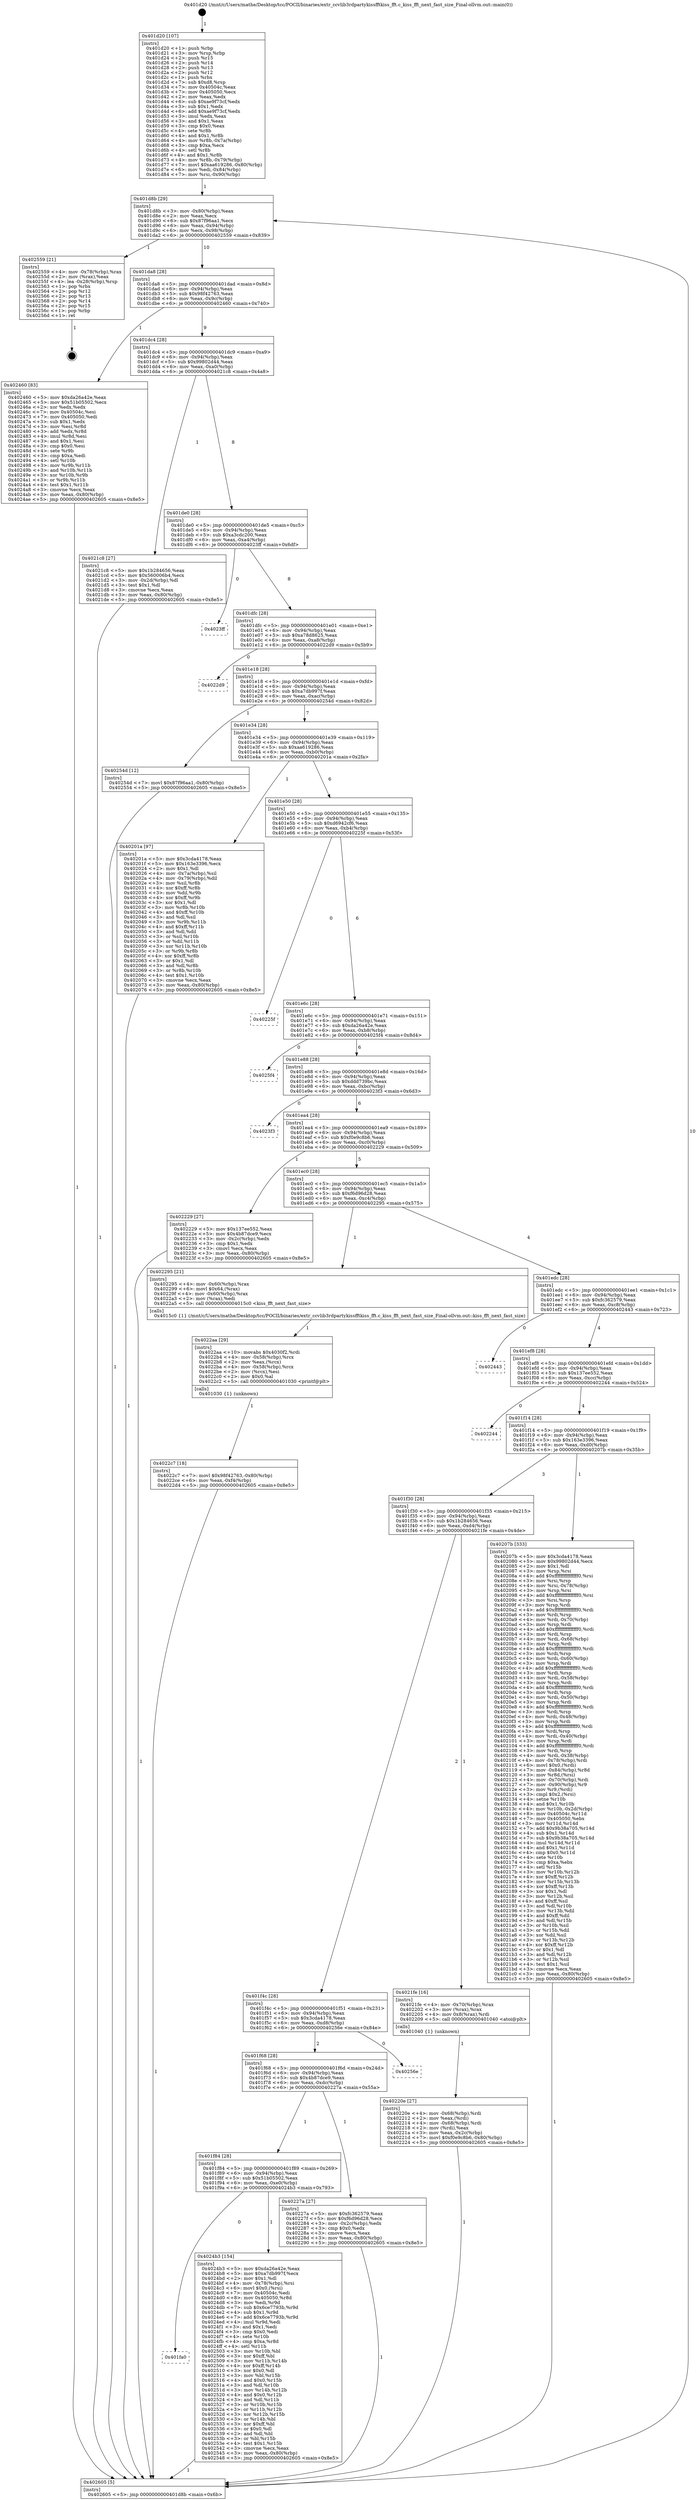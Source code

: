 digraph "0x401d20" {
  label = "0x401d20 (/mnt/c/Users/mathe/Desktop/tcc/POCII/binaries/extr_ccvlib3rdpartykissfftkiss_fft.c_kiss_fft_next_fast_size_Final-ollvm.out::main(0))"
  labelloc = "t"
  node[shape=record]

  Entry [label="",width=0.3,height=0.3,shape=circle,fillcolor=black,style=filled]
  "0x401d8b" [label="{
     0x401d8b [29]\l
     | [instrs]\l
     &nbsp;&nbsp;0x401d8b \<+3\>: mov -0x80(%rbp),%eax\l
     &nbsp;&nbsp;0x401d8e \<+2\>: mov %eax,%ecx\l
     &nbsp;&nbsp;0x401d90 \<+6\>: sub $0x87f96aa1,%ecx\l
     &nbsp;&nbsp;0x401d96 \<+6\>: mov %eax,-0x94(%rbp)\l
     &nbsp;&nbsp;0x401d9c \<+6\>: mov %ecx,-0x98(%rbp)\l
     &nbsp;&nbsp;0x401da2 \<+6\>: je 0000000000402559 \<main+0x839\>\l
  }"]
  "0x402559" [label="{
     0x402559 [21]\l
     | [instrs]\l
     &nbsp;&nbsp;0x402559 \<+4\>: mov -0x78(%rbp),%rax\l
     &nbsp;&nbsp;0x40255d \<+2\>: mov (%rax),%eax\l
     &nbsp;&nbsp;0x40255f \<+4\>: lea -0x28(%rbp),%rsp\l
     &nbsp;&nbsp;0x402563 \<+1\>: pop %rbx\l
     &nbsp;&nbsp;0x402564 \<+2\>: pop %r12\l
     &nbsp;&nbsp;0x402566 \<+2\>: pop %r13\l
     &nbsp;&nbsp;0x402568 \<+2\>: pop %r14\l
     &nbsp;&nbsp;0x40256a \<+2\>: pop %r15\l
     &nbsp;&nbsp;0x40256c \<+1\>: pop %rbp\l
     &nbsp;&nbsp;0x40256d \<+1\>: ret\l
  }"]
  "0x401da8" [label="{
     0x401da8 [28]\l
     | [instrs]\l
     &nbsp;&nbsp;0x401da8 \<+5\>: jmp 0000000000401dad \<main+0x8d\>\l
     &nbsp;&nbsp;0x401dad \<+6\>: mov -0x94(%rbp),%eax\l
     &nbsp;&nbsp;0x401db3 \<+5\>: sub $0x98f42763,%eax\l
     &nbsp;&nbsp;0x401db8 \<+6\>: mov %eax,-0x9c(%rbp)\l
     &nbsp;&nbsp;0x401dbe \<+6\>: je 0000000000402460 \<main+0x740\>\l
  }"]
  Exit [label="",width=0.3,height=0.3,shape=circle,fillcolor=black,style=filled,peripheries=2]
  "0x402460" [label="{
     0x402460 [83]\l
     | [instrs]\l
     &nbsp;&nbsp;0x402460 \<+5\>: mov $0xda26a42e,%eax\l
     &nbsp;&nbsp;0x402465 \<+5\>: mov $0x51b05502,%ecx\l
     &nbsp;&nbsp;0x40246a \<+2\>: xor %edx,%edx\l
     &nbsp;&nbsp;0x40246c \<+7\>: mov 0x40504c,%esi\l
     &nbsp;&nbsp;0x402473 \<+7\>: mov 0x405050,%edi\l
     &nbsp;&nbsp;0x40247a \<+3\>: sub $0x1,%edx\l
     &nbsp;&nbsp;0x40247d \<+3\>: mov %esi,%r8d\l
     &nbsp;&nbsp;0x402480 \<+3\>: add %edx,%r8d\l
     &nbsp;&nbsp;0x402483 \<+4\>: imul %r8d,%esi\l
     &nbsp;&nbsp;0x402487 \<+3\>: and $0x1,%esi\l
     &nbsp;&nbsp;0x40248a \<+3\>: cmp $0x0,%esi\l
     &nbsp;&nbsp;0x40248d \<+4\>: sete %r9b\l
     &nbsp;&nbsp;0x402491 \<+3\>: cmp $0xa,%edi\l
     &nbsp;&nbsp;0x402494 \<+4\>: setl %r10b\l
     &nbsp;&nbsp;0x402498 \<+3\>: mov %r9b,%r11b\l
     &nbsp;&nbsp;0x40249b \<+3\>: and %r10b,%r11b\l
     &nbsp;&nbsp;0x40249e \<+3\>: xor %r10b,%r9b\l
     &nbsp;&nbsp;0x4024a1 \<+3\>: or %r9b,%r11b\l
     &nbsp;&nbsp;0x4024a4 \<+4\>: test $0x1,%r11b\l
     &nbsp;&nbsp;0x4024a8 \<+3\>: cmovne %ecx,%eax\l
     &nbsp;&nbsp;0x4024ab \<+3\>: mov %eax,-0x80(%rbp)\l
     &nbsp;&nbsp;0x4024ae \<+5\>: jmp 0000000000402605 \<main+0x8e5\>\l
  }"]
  "0x401dc4" [label="{
     0x401dc4 [28]\l
     | [instrs]\l
     &nbsp;&nbsp;0x401dc4 \<+5\>: jmp 0000000000401dc9 \<main+0xa9\>\l
     &nbsp;&nbsp;0x401dc9 \<+6\>: mov -0x94(%rbp),%eax\l
     &nbsp;&nbsp;0x401dcf \<+5\>: sub $0x99802d44,%eax\l
     &nbsp;&nbsp;0x401dd4 \<+6\>: mov %eax,-0xa0(%rbp)\l
     &nbsp;&nbsp;0x401dda \<+6\>: je 00000000004021c8 \<main+0x4a8\>\l
  }"]
  "0x401fa0" [label="{
     0x401fa0\l
  }", style=dashed]
  "0x4021c8" [label="{
     0x4021c8 [27]\l
     | [instrs]\l
     &nbsp;&nbsp;0x4021c8 \<+5\>: mov $0x1b284656,%eax\l
     &nbsp;&nbsp;0x4021cd \<+5\>: mov $0x560006b4,%ecx\l
     &nbsp;&nbsp;0x4021d2 \<+3\>: mov -0x2d(%rbp),%dl\l
     &nbsp;&nbsp;0x4021d5 \<+3\>: test $0x1,%dl\l
     &nbsp;&nbsp;0x4021d8 \<+3\>: cmovne %ecx,%eax\l
     &nbsp;&nbsp;0x4021db \<+3\>: mov %eax,-0x80(%rbp)\l
     &nbsp;&nbsp;0x4021de \<+5\>: jmp 0000000000402605 \<main+0x8e5\>\l
  }"]
  "0x401de0" [label="{
     0x401de0 [28]\l
     | [instrs]\l
     &nbsp;&nbsp;0x401de0 \<+5\>: jmp 0000000000401de5 \<main+0xc5\>\l
     &nbsp;&nbsp;0x401de5 \<+6\>: mov -0x94(%rbp),%eax\l
     &nbsp;&nbsp;0x401deb \<+5\>: sub $0xa3cdc200,%eax\l
     &nbsp;&nbsp;0x401df0 \<+6\>: mov %eax,-0xa4(%rbp)\l
     &nbsp;&nbsp;0x401df6 \<+6\>: je 00000000004023ff \<main+0x6df\>\l
  }"]
  "0x4024b3" [label="{
     0x4024b3 [154]\l
     | [instrs]\l
     &nbsp;&nbsp;0x4024b3 \<+5\>: mov $0xda26a42e,%eax\l
     &nbsp;&nbsp;0x4024b8 \<+5\>: mov $0xa7db997f,%ecx\l
     &nbsp;&nbsp;0x4024bd \<+2\>: mov $0x1,%dl\l
     &nbsp;&nbsp;0x4024bf \<+4\>: mov -0x78(%rbp),%rsi\l
     &nbsp;&nbsp;0x4024c3 \<+6\>: movl $0x0,(%rsi)\l
     &nbsp;&nbsp;0x4024c9 \<+7\>: mov 0x40504c,%edi\l
     &nbsp;&nbsp;0x4024d0 \<+8\>: mov 0x405050,%r8d\l
     &nbsp;&nbsp;0x4024d8 \<+3\>: mov %edi,%r9d\l
     &nbsp;&nbsp;0x4024db \<+7\>: sub $0x6ce7793b,%r9d\l
     &nbsp;&nbsp;0x4024e2 \<+4\>: sub $0x1,%r9d\l
     &nbsp;&nbsp;0x4024e6 \<+7\>: add $0x6ce7793b,%r9d\l
     &nbsp;&nbsp;0x4024ed \<+4\>: imul %r9d,%edi\l
     &nbsp;&nbsp;0x4024f1 \<+3\>: and $0x1,%edi\l
     &nbsp;&nbsp;0x4024f4 \<+3\>: cmp $0x0,%edi\l
     &nbsp;&nbsp;0x4024f7 \<+4\>: sete %r10b\l
     &nbsp;&nbsp;0x4024fb \<+4\>: cmp $0xa,%r8d\l
     &nbsp;&nbsp;0x4024ff \<+4\>: setl %r11b\l
     &nbsp;&nbsp;0x402503 \<+3\>: mov %r10b,%bl\l
     &nbsp;&nbsp;0x402506 \<+3\>: xor $0xff,%bl\l
     &nbsp;&nbsp;0x402509 \<+3\>: mov %r11b,%r14b\l
     &nbsp;&nbsp;0x40250c \<+4\>: xor $0xff,%r14b\l
     &nbsp;&nbsp;0x402510 \<+3\>: xor $0x0,%dl\l
     &nbsp;&nbsp;0x402513 \<+3\>: mov %bl,%r15b\l
     &nbsp;&nbsp;0x402516 \<+4\>: and $0x0,%r15b\l
     &nbsp;&nbsp;0x40251a \<+3\>: and %dl,%r10b\l
     &nbsp;&nbsp;0x40251d \<+3\>: mov %r14b,%r12b\l
     &nbsp;&nbsp;0x402520 \<+4\>: and $0x0,%r12b\l
     &nbsp;&nbsp;0x402524 \<+3\>: and %dl,%r11b\l
     &nbsp;&nbsp;0x402527 \<+3\>: or %r10b,%r15b\l
     &nbsp;&nbsp;0x40252a \<+3\>: or %r11b,%r12b\l
     &nbsp;&nbsp;0x40252d \<+3\>: xor %r12b,%r15b\l
     &nbsp;&nbsp;0x402530 \<+3\>: or %r14b,%bl\l
     &nbsp;&nbsp;0x402533 \<+3\>: xor $0xff,%bl\l
     &nbsp;&nbsp;0x402536 \<+3\>: or $0x0,%dl\l
     &nbsp;&nbsp;0x402539 \<+2\>: and %dl,%bl\l
     &nbsp;&nbsp;0x40253b \<+3\>: or %bl,%r15b\l
     &nbsp;&nbsp;0x40253e \<+4\>: test $0x1,%r15b\l
     &nbsp;&nbsp;0x402542 \<+3\>: cmovne %ecx,%eax\l
     &nbsp;&nbsp;0x402545 \<+3\>: mov %eax,-0x80(%rbp)\l
     &nbsp;&nbsp;0x402548 \<+5\>: jmp 0000000000402605 \<main+0x8e5\>\l
  }"]
  "0x4023ff" [label="{
     0x4023ff\l
  }", style=dashed]
  "0x401dfc" [label="{
     0x401dfc [28]\l
     | [instrs]\l
     &nbsp;&nbsp;0x401dfc \<+5\>: jmp 0000000000401e01 \<main+0xe1\>\l
     &nbsp;&nbsp;0x401e01 \<+6\>: mov -0x94(%rbp),%eax\l
     &nbsp;&nbsp;0x401e07 \<+5\>: sub $0xa78d8625,%eax\l
     &nbsp;&nbsp;0x401e0c \<+6\>: mov %eax,-0xa8(%rbp)\l
     &nbsp;&nbsp;0x401e12 \<+6\>: je 00000000004022d9 \<main+0x5b9\>\l
  }"]
  "0x4022c7" [label="{
     0x4022c7 [18]\l
     | [instrs]\l
     &nbsp;&nbsp;0x4022c7 \<+7\>: movl $0x98f42763,-0x80(%rbp)\l
     &nbsp;&nbsp;0x4022ce \<+6\>: mov %eax,-0xf4(%rbp)\l
     &nbsp;&nbsp;0x4022d4 \<+5\>: jmp 0000000000402605 \<main+0x8e5\>\l
  }"]
  "0x4022d9" [label="{
     0x4022d9\l
  }", style=dashed]
  "0x401e18" [label="{
     0x401e18 [28]\l
     | [instrs]\l
     &nbsp;&nbsp;0x401e18 \<+5\>: jmp 0000000000401e1d \<main+0xfd\>\l
     &nbsp;&nbsp;0x401e1d \<+6\>: mov -0x94(%rbp),%eax\l
     &nbsp;&nbsp;0x401e23 \<+5\>: sub $0xa7db997f,%eax\l
     &nbsp;&nbsp;0x401e28 \<+6\>: mov %eax,-0xac(%rbp)\l
     &nbsp;&nbsp;0x401e2e \<+6\>: je 000000000040254d \<main+0x82d\>\l
  }"]
  "0x4022aa" [label="{
     0x4022aa [29]\l
     | [instrs]\l
     &nbsp;&nbsp;0x4022aa \<+10\>: movabs $0x4030f2,%rdi\l
     &nbsp;&nbsp;0x4022b4 \<+4\>: mov -0x58(%rbp),%rcx\l
     &nbsp;&nbsp;0x4022b8 \<+2\>: mov %eax,(%rcx)\l
     &nbsp;&nbsp;0x4022ba \<+4\>: mov -0x58(%rbp),%rcx\l
     &nbsp;&nbsp;0x4022be \<+2\>: mov (%rcx),%esi\l
     &nbsp;&nbsp;0x4022c0 \<+2\>: mov $0x0,%al\l
     &nbsp;&nbsp;0x4022c2 \<+5\>: call 0000000000401030 \<printf@plt\>\l
     | [calls]\l
     &nbsp;&nbsp;0x401030 \{1\} (unknown)\l
  }"]
  "0x40254d" [label="{
     0x40254d [12]\l
     | [instrs]\l
     &nbsp;&nbsp;0x40254d \<+7\>: movl $0x87f96aa1,-0x80(%rbp)\l
     &nbsp;&nbsp;0x402554 \<+5\>: jmp 0000000000402605 \<main+0x8e5\>\l
  }"]
  "0x401e34" [label="{
     0x401e34 [28]\l
     | [instrs]\l
     &nbsp;&nbsp;0x401e34 \<+5\>: jmp 0000000000401e39 \<main+0x119\>\l
     &nbsp;&nbsp;0x401e39 \<+6\>: mov -0x94(%rbp),%eax\l
     &nbsp;&nbsp;0x401e3f \<+5\>: sub $0xaa619286,%eax\l
     &nbsp;&nbsp;0x401e44 \<+6\>: mov %eax,-0xb0(%rbp)\l
     &nbsp;&nbsp;0x401e4a \<+6\>: je 000000000040201a \<main+0x2fa\>\l
  }"]
  "0x401f84" [label="{
     0x401f84 [28]\l
     | [instrs]\l
     &nbsp;&nbsp;0x401f84 \<+5\>: jmp 0000000000401f89 \<main+0x269\>\l
     &nbsp;&nbsp;0x401f89 \<+6\>: mov -0x94(%rbp),%eax\l
     &nbsp;&nbsp;0x401f8f \<+5\>: sub $0x51b05502,%eax\l
     &nbsp;&nbsp;0x401f94 \<+6\>: mov %eax,-0xe0(%rbp)\l
     &nbsp;&nbsp;0x401f9a \<+6\>: je 00000000004024b3 \<main+0x793\>\l
  }"]
  "0x40201a" [label="{
     0x40201a [97]\l
     | [instrs]\l
     &nbsp;&nbsp;0x40201a \<+5\>: mov $0x3cda4178,%eax\l
     &nbsp;&nbsp;0x40201f \<+5\>: mov $0x163e3396,%ecx\l
     &nbsp;&nbsp;0x402024 \<+2\>: mov $0x1,%dl\l
     &nbsp;&nbsp;0x402026 \<+4\>: mov -0x7a(%rbp),%sil\l
     &nbsp;&nbsp;0x40202a \<+4\>: mov -0x79(%rbp),%dil\l
     &nbsp;&nbsp;0x40202e \<+3\>: mov %sil,%r8b\l
     &nbsp;&nbsp;0x402031 \<+4\>: xor $0xff,%r8b\l
     &nbsp;&nbsp;0x402035 \<+3\>: mov %dil,%r9b\l
     &nbsp;&nbsp;0x402038 \<+4\>: xor $0xff,%r9b\l
     &nbsp;&nbsp;0x40203c \<+3\>: xor $0x1,%dl\l
     &nbsp;&nbsp;0x40203f \<+3\>: mov %r8b,%r10b\l
     &nbsp;&nbsp;0x402042 \<+4\>: and $0xff,%r10b\l
     &nbsp;&nbsp;0x402046 \<+3\>: and %dl,%sil\l
     &nbsp;&nbsp;0x402049 \<+3\>: mov %r9b,%r11b\l
     &nbsp;&nbsp;0x40204c \<+4\>: and $0xff,%r11b\l
     &nbsp;&nbsp;0x402050 \<+3\>: and %dl,%dil\l
     &nbsp;&nbsp;0x402053 \<+3\>: or %sil,%r10b\l
     &nbsp;&nbsp;0x402056 \<+3\>: or %dil,%r11b\l
     &nbsp;&nbsp;0x402059 \<+3\>: xor %r11b,%r10b\l
     &nbsp;&nbsp;0x40205c \<+3\>: or %r9b,%r8b\l
     &nbsp;&nbsp;0x40205f \<+4\>: xor $0xff,%r8b\l
     &nbsp;&nbsp;0x402063 \<+3\>: or $0x1,%dl\l
     &nbsp;&nbsp;0x402066 \<+3\>: and %dl,%r8b\l
     &nbsp;&nbsp;0x402069 \<+3\>: or %r8b,%r10b\l
     &nbsp;&nbsp;0x40206c \<+4\>: test $0x1,%r10b\l
     &nbsp;&nbsp;0x402070 \<+3\>: cmovne %ecx,%eax\l
     &nbsp;&nbsp;0x402073 \<+3\>: mov %eax,-0x80(%rbp)\l
     &nbsp;&nbsp;0x402076 \<+5\>: jmp 0000000000402605 \<main+0x8e5\>\l
  }"]
  "0x401e50" [label="{
     0x401e50 [28]\l
     | [instrs]\l
     &nbsp;&nbsp;0x401e50 \<+5\>: jmp 0000000000401e55 \<main+0x135\>\l
     &nbsp;&nbsp;0x401e55 \<+6\>: mov -0x94(%rbp),%eax\l
     &nbsp;&nbsp;0x401e5b \<+5\>: sub $0xd6942cf6,%eax\l
     &nbsp;&nbsp;0x401e60 \<+6\>: mov %eax,-0xb4(%rbp)\l
     &nbsp;&nbsp;0x401e66 \<+6\>: je 000000000040225f \<main+0x53f\>\l
  }"]
  "0x402605" [label="{
     0x402605 [5]\l
     | [instrs]\l
     &nbsp;&nbsp;0x402605 \<+5\>: jmp 0000000000401d8b \<main+0x6b\>\l
  }"]
  "0x401d20" [label="{
     0x401d20 [107]\l
     | [instrs]\l
     &nbsp;&nbsp;0x401d20 \<+1\>: push %rbp\l
     &nbsp;&nbsp;0x401d21 \<+3\>: mov %rsp,%rbp\l
     &nbsp;&nbsp;0x401d24 \<+2\>: push %r15\l
     &nbsp;&nbsp;0x401d26 \<+2\>: push %r14\l
     &nbsp;&nbsp;0x401d28 \<+2\>: push %r13\l
     &nbsp;&nbsp;0x401d2a \<+2\>: push %r12\l
     &nbsp;&nbsp;0x401d2c \<+1\>: push %rbx\l
     &nbsp;&nbsp;0x401d2d \<+7\>: sub $0xd8,%rsp\l
     &nbsp;&nbsp;0x401d34 \<+7\>: mov 0x40504c,%eax\l
     &nbsp;&nbsp;0x401d3b \<+7\>: mov 0x405050,%ecx\l
     &nbsp;&nbsp;0x401d42 \<+2\>: mov %eax,%edx\l
     &nbsp;&nbsp;0x401d44 \<+6\>: sub $0xae9f73cf,%edx\l
     &nbsp;&nbsp;0x401d4a \<+3\>: sub $0x1,%edx\l
     &nbsp;&nbsp;0x401d4d \<+6\>: add $0xae9f73cf,%edx\l
     &nbsp;&nbsp;0x401d53 \<+3\>: imul %edx,%eax\l
     &nbsp;&nbsp;0x401d56 \<+3\>: and $0x1,%eax\l
     &nbsp;&nbsp;0x401d59 \<+3\>: cmp $0x0,%eax\l
     &nbsp;&nbsp;0x401d5c \<+4\>: sete %r8b\l
     &nbsp;&nbsp;0x401d60 \<+4\>: and $0x1,%r8b\l
     &nbsp;&nbsp;0x401d64 \<+4\>: mov %r8b,-0x7a(%rbp)\l
     &nbsp;&nbsp;0x401d68 \<+3\>: cmp $0xa,%ecx\l
     &nbsp;&nbsp;0x401d6b \<+4\>: setl %r8b\l
     &nbsp;&nbsp;0x401d6f \<+4\>: and $0x1,%r8b\l
     &nbsp;&nbsp;0x401d73 \<+4\>: mov %r8b,-0x79(%rbp)\l
     &nbsp;&nbsp;0x401d77 \<+7\>: movl $0xaa619286,-0x80(%rbp)\l
     &nbsp;&nbsp;0x401d7e \<+6\>: mov %edi,-0x84(%rbp)\l
     &nbsp;&nbsp;0x401d84 \<+7\>: mov %rsi,-0x90(%rbp)\l
  }"]
  "0x40227a" [label="{
     0x40227a [27]\l
     | [instrs]\l
     &nbsp;&nbsp;0x40227a \<+5\>: mov $0xfc362579,%eax\l
     &nbsp;&nbsp;0x40227f \<+5\>: mov $0xf6d96d28,%ecx\l
     &nbsp;&nbsp;0x402284 \<+3\>: mov -0x2c(%rbp),%edx\l
     &nbsp;&nbsp;0x402287 \<+3\>: cmp $0x0,%edx\l
     &nbsp;&nbsp;0x40228a \<+3\>: cmove %ecx,%eax\l
     &nbsp;&nbsp;0x40228d \<+3\>: mov %eax,-0x80(%rbp)\l
     &nbsp;&nbsp;0x402290 \<+5\>: jmp 0000000000402605 \<main+0x8e5\>\l
  }"]
  "0x40225f" [label="{
     0x40225f\l
  }", style=dashed]
  "0x401e6c" [label="{
     0x401e6c [28]\l
     | [instrs]\l
     &nbsp;&nbsp;0x401e6c \<+5\>: jmp 0000000000401e71 \<main+0x151\>\l
     &nbsp;&nbsp;0x401e71 \<+6\>: mov -0x94(%rbp),%eax\l
     &nbsp;&nbsp;0x401e77 \<+5\>: sub $0xda26a42e,%eax\l
     &nbsp;&nbsp;0x401e7c \<+6\>: mov %eax,-0xb8(%rbp)\l
     &nbsp;&nbsp;0x401e82 \<+6\>: je 00000000004025f4 \<main+0x8d4\>\l
  }"]
  "0x401f68" [label="{
     0x401f68 [28]\l
     | [instrs]\l
     &nbsp;&nbsp;0x401f68 \<+5\>: jmp 0000000000401f6d \<main+0x24d\>\l
     &nbsp;&nbsp;0x401f6d \<+6\>: mov -0x94(%rbp),%eax\l
     &nbsp;&nbsp;0x401f73 \<+5\>: sub $0x4b87dce9,%eax\l
     &nbsp;&nbsp;0x401f78 \<+6\>: mov %eax,-0xdc(%rbp)\l
     &nbsp;&nbsp;0x401f7e \<+6\>: je 000000000040227a \<main+0x55a\>\l
  }"]
  "0x4025f4" [label="{
     0x4025f4\l
  }", style=dashed]
  "0x401e88" [label="{
     0x401e88 [28]\l
     | [instrs]\l
     &nbsp;&nbsp;0x401e88 \<+5\>: jmp 0000000000401e8d \<main+0x16d\>\l
     &nbsp;&nbsp;0x401e8d \<+6\>: mov -0x94(%rbp),%eax\l
     &nbsp;&nbsp;0x401e93 \<+5\>: sub $0xddd739bc,%eax\l
     &nbsp;&nbsp;0x401e98 \<+6\>: mov %eax,-0xbc(%rbp)\l
     &nbsp;&nbsp;0x401e9e \<+6\>: je 00000000004023f3 \<main+0x6d3\>\l
  }"]
  "0x40256e" [label="{
     0x40256e\l
  }", style=dashed]
  "0x4023f3" [label="{
     0x4023f3\l
  }", style=dashed]
  "0x401ea4" [label="{
     0x401ea4 [28]\l
     | [instrs]\l
     &nbsp;&nbsp;0x401ea4 \<+5\>: jmp 0000000000401ea9 \<main+0x189\>\l
     &nbsp;&nbsp;0x401ea9 \<+6\>: mov -0x94(%rbp),%eax\l
     &nbsp;&nbsp;0x401eaf \<+5\>: sub $0xf0e9c8b6,%eax\l
     &nbsp;&nbsp;0x401eb4 \<+6\>: mov %eax,-0xc0(%rbp)\l
     &nbsp;&nbsp;0x401eba \<+6\>: je 0000000000402229 \<main+0x509\>\l
  }"]
  "0x40220e" [label="{
     0x40220e [27]\l
     | [instrs]\l
     &nbsp;&nbsp;0x40220e \<+4\>: mov -0x68(%rbp),%rdi\l
     &nbsp;&nbsp;0x402212 \<+2\>: mov %eax,(%rdi)\l
     &nbsp;&nbsp;0x402214 \<+4\>: mov -0x68(%rbp),%rdi\l
     &nbsp;&nbsp;0x402218 \<+2\>: mov (%rdi),%eax\l
     &nbsp;&nbsp;0x40221a \<+3\>: mov %eax,-0x2c(%rbp)\l
     &nbsp;&nbsp;0x40221d \<+7\>: movl $0xf0e9c8b6,-0x80(%rbp)\l
     &nbsp;&nbsp;0x402224 \<+5\>: jmp 0000000000402605 \<main+0x8e5\>\l
  }"]
  "0x402229" [label="{
     0x402229 [27]\l
     | [instrs]\l
     &nbsp;&nbsp;0x402229 \<+5\>: mov $0x137ee552,%eax\l
     &nbsp;&nbsp;0x40222e \<+5\>: mov $0x4b87dce9,%ecx\l
     &nbsp;&nbsp;0x402233 \<+3\>: mov -0x2c(%rbp),%edx\l
     &nbsp;&nbsp;0x402236 \<+3\>: cmp $0x1,%edx\l
     &nbsp;&nbsp;0x402239 \<+3\>: cmovl %ecx,%eax\l
     &nbsp;&nbsp;0x40223c \<+3\>: mov %eax,-0x80(%rbp)\l
     &nbsp;&nbsp;0x40223f \<+5\>: jmp 0000000000402605 \<main+0x8e5\>\l
  }"]
  "0x401ec0" [label="{
     0x401ec0 [28]\l
     | [instrs]\l
     &nbsp;&nbsp;0x401ec0 \<+5\>: jmp 0000000000401ec5 \<main+0x1a5\>\l
     &nbsp;&nbsp;0x401ec5 \<+6\>: mov -0x94(%rbp),%eax\l
     &nbsp;&nbsp;0x401ecb \<+5\>: sub $0xf6d96d28,%eax\l
     &nbsp;&nbsp;0x401ed0 \<+6\>: mov %eax,-0xc4(%rbp)\l
     &nbsp;&nbsp;0x401ed6 \<+6\>: je 0000000000402295 \<main+0x575\>\l
  }"]
  "0x401f4c" [label="{
     0x401f4c [28]\l
     | [instrs]\l
     &nbsp;&nbsp;0x401f4c \<+5\>: jmp 0000000000401f51 \<main+0x231\>\l
     &nbsp;&nbsp;0x401f51 \<+6\>: mov -0x94(%rbp),%eax\l
     &nbsp;&nbsp;0x401f57 \<+5\>: sub $0x3cda4178,%eax\l
     &nbsp;&nbsp;0x401f5c \<+6\>: mov %eax,-0xd8(%rbp)\l
     &nbsp;&nbsp;0x401f62 \<+6\>: je 000000000040256e \<main+0x84e\>\l
  }"]
  "0x402295" [label="{
     0x402295 [21]\l
     | [instrs]\l
     &nbsp;&nbsp;0x402295 \<+4\>: mov -0x60(%rbp),%rax\l
     &nbsp;&nbsp;0x402299 \<+6\>: movl $0x64,(%rax)\l
     &nbsp;&nbsp;0x40229f \<+4\>: mov -0x60(%rbp),%rax\l
     &nbsp;&nbsp;0x4022a3 \<+2\>: mov (%rax),%edi\l
     &nbsp;&nbsp;0x4022a5 \<+5\>: call 00000000004015c0 \<kiss_fft_next_fast_size\>\l
     | [calls]\l
     &nbsp;&nbsp;0x4015c0 \{1\} (/mnt/c/Users/mathe/Desktop/tcc/POCII/binaries/extr_ccvlib3rdpartykissfftkiss_fft.c_kiss_fft_next_fast_size_Final-ollvm.out::kiss_fft_next_fast_size)\l
  }"]
  "0x401edc" [label="{
     0x401edc [28]\l
     | [instrs]\l
     &nbsp;&nbsp;0x401edc \<+5\>: jmp 0000000000401ee1 \<main+0x1c1\>\l
     &nbsp;&nbsp;0x401ee1 \<+6\>: mov -0x94(%rbp),%eax\l
     &nbsp;&nbsp;0x401ee7 \<+5\>: sub $0xfc362579,%eax\l
     &nbsp;&nbsp;0x401eec \<+6\>: mov %eax,-0xc8(%rbp)\l
     &nbsp;&nbsp;0x401ef2 \<+6\>: je 0000000000402443 \<main+0x723\>\l
  }"]
  "0x4021fe" [label="{
     0x4021fe [16]\l
     | [instrs]\l
     &nbsp;&nbsp;0x4021fe \<+4\>: mov -0x70(%rbp),%rax\l
     &nbsp;&nbsp;0x402202 \<+3\>: mov (%rax),%rax\l
     &nbsp;&nbsp;0x402205 \<+4\>: mov 0x8(%rax),%rdi\l
     &nbsp;&nbsp;0x402209 \<+5\>: call 0000000000401040 \<atoi@plt\>\l
     | [calls]\l
     &nbsp;&nbsp;0x401040 \{1\} (unknown)\l
  }"]
  "0x402443" [label="{
     0x402443\l
  }", style=dashed]
  "0x401ef8" [label="{
     0x401ef8 [28]\l
     | [instrs]\l
     &nbsp;&nbsp;0x401ef8 \<+5\>: jmp 0000000000401efd \<main+0x1dd\>\l
     &nbsp;&nbsp;0x401efd \<+6\>: mov -0x94(%rbp),%eax\l
     &nbsp;&nbsp;0x401f03 \<+5\>: sub $0x137ee552,%eax\l
     &nbsp;&nbsp;0x401f08 \<+6\>: mov %eax,-0xcc(%rbp)\l
     &nbsp;&nbsp;0x401f0e \<+6\>: je 0000000000402244 \<main+0x524\>\l
  }"]
  "0x401f30" [label="{
     0x401f30 [28]\l
     | [instrs]\l
     &nbsp;&nbsp;0x401f30 \<+5\>: jmp 0000000000401f35 \<main+0x215\>\l
     &nbsp;&nbsp;0x401f35 \<+6\>: mov -0x94(%rbp),%eax\l
     &nbsp;&nbsp;0x401f3b \<+5\>: sub $0x1b284656,%eax\l
     &nbsp;&nbsp;0x401f40 \<+6\>: mov %eax,-0xd4(%rbp)\l
     &nbsp;&nbsp;0x401f46 \<+6\>: je 00000000004021fe \<main+0x4de\>\l
  }"]
  "0x402244" [label="{
     0x402244\l
  }", style=dashed]
  "0x401f14" [label="{
     0x401f14 [28]\l
     | [instrs]\l
     &nbsp;&nbsp;0x401f14 \<+5\>: jmp 0000000000401f19 \<main+0x1f9\>\l
     &nbsp;&nbsp;0x401f19 \<+6\>: mov -0x94(%rbp),%eax\l
     &nbsp;&nbsp;0x401f1f \<+5\>: sub $0x163e3396,%eax\l
     &nbsp;&nbsp;0x401f24 \<+6\>: mov %eax,-0xd0(%rbp)\l
     &nbsp;&nbsp;0x401f2a \<+6\>: je 000000000040207b \<main+0x35b\>\l
  }"]
  "0x40207b" [label="{
     0x40207b [333]\l
     | [instrs]\l
     &nbsp;&nbsp;0x40207b \<+5\>: mov $0x3cda4178,%eax\l
     &nbsp;&nbsp;0x402080 \<+5\>: mov $0x99802d44,%ecx\l
     &nbsp;&nbsp;0x402085 \<+2\>: mov $0x1,%dl\l
     &nbsp;&nbsp;0x402087 \<+3\>: mov %rsp,%rsi\l
     &nbsp;&nbsp;0x40208a \<+4\>: add $0xfffffffffffffff0,%rsi\l
     &nbsp;&nbsp;0x40208e \<+3\>: mov %rsi,%rsp\l
     &nbsp;&nbsp;0x402091 \<+4\>: mov %rsi,-0x78(%rbp)\l
     &nbsp;&nbsp;0x402095 \<+3\>: mov %rsp,%rsi\l
     &nbsp;&nbsp;0x402098 \<+4\>: add $0xfffffffffffffff0,%rsi\l
     &nbsp;&nbsp;0x40209c \<+3\>: mov %rsi,%rsp\l
     &nbsp;&nbsp;0x40209f \<+3\>: mov %rsp,%rdi\l
     &nbsp;&nbsp;0x4020a2 \<+4\>: add $0xfffffffffffffff0,%rdi\l
     &nbsp;&nbsp;0x4020a6 \<+3\>: mov %rdi,%rsp\l
     &nbsp;&nbsp;0x4020a9 \<+4\>: mov %rdi,-0x70(%rbp)\l
     &nbsp;&nbsp;0x4020ad \<+3\>: mov %rsp,%rdi\l
     &nbsp;&nbsp;0x4020b0 \<+4\>: add $0xfffffffffffffff0,%rdi\l
     &nbsp;&nbsp;0x4020b4 \<+3\>: mov %rdi,%rsp\l
     &nbsp;&nbsp;0x4020b7 \<+4\>: mov %rdi,-0x68(%rbp)\l
     &nbsp;&nbsp;0x4020bb \<+3\>: mov %rsp,%rdi\l
     &nbsp;&nbsp;0x4020be \<+4\>: add $0xfffffffffffffff0,%rdi\l
     &nbsp;&nbsp;0x4020c2 \<+3\>: mov %rdi,%rsp\l
     &nbsp;&nbsp;0x4020c5 \<+4\>: mov %rdi,-0x60(%rbp)\l
     &nbsp;&nbsp;0x4020c9 \<+3\>: mov %rsp,%rdi\l
     &nbsp;&nbsp;0x4020cc \<+4\>: add $0xfffffffffffffff0,%rdi\l
     &nbsp;&nbsp;0x4020d0 \<+3\>: mov %rdi,%rsp\l
     &nbsp;&nbsp;0x4020d3 \<+4\>: mov %rdi,-0x58(%rbp)\l
     &nbsp;&nbsp;0x4020d7 \<+3\>: mov %rsp,%rdi\l
     &nbsp;&nbsp;0x4020da \<+4\>: add $0xfffffffffffffff0,%rdi\l
     &nbsp;&nbsp;0x4020de \<+3\>: mov %rdi,%rsp\l
     &nbsp;&nbsp;0x4020e1 \<+4\>: mov %rdi,-0x50(%rbp)\l
     &nbsp;&nbsp;0x4020e5 \<+3\>: mov %rsp,%rdi\l
     &nbsp;&nbsp;0x4020e8 \<+4\>: add $0xfffffffffffffff0,%rdi\l
     &nbsp;&nbsp;0x4020ec \<+3\>: mov %rdi,%rsp\l
     &nbsp;&nbsp;0x4020ef \<+4\>: mov %rdi,-0x48(%rbp)\l
     &nbsp;&nbsp;0x4020f3 \<+3\>: mov %rsp,%rdi\l
     &nbsp;&nbsp;0x4020f6 \<+4\>: add $0xfffffffffffffff0,%rdi\l
     &nbsp;&nbsp;0x4020fa \<+3\>: mov %rdi,%rsp\l
     &nbsp;&nbsp;0x4020fd \<+4\>: mov %rdi,-0x40(%rbp)\l
     &nbsp;&nbsp;0x402101 \<+3\>: mov %rsp,%rdi\l
     &nbsp;&nbsp;0x402104 \<+4\>: add $0xfffffffffffffff0,%rdi\l
     &nbsp;&nbsp;0x402108 \<+3\>: mov %rdi,%rsp\l
     &nbsp;&nbsp;0x40210b \<+4\>: mov %rdi,-0x38(%rbp)\l
     &nbsp;&nbsp;0x40210f \<+4\>: mov -0x78(%rbp),%rdi\l
     &nbsp;&nbsp;0x402113 \<+6\>: movl $0x0,(%rdi)\l
     &nbsp;&nbsp;0x402119 \<+7\>: mov -0x84(%rbp),%r8d\l
     &nbsp;&nbsp;0x402120 \<+3\>: mov %r8d,(%rsi)\l
     &nbsp;&nbsp;0x402123 \<+4\>: mov -0x70(%rbp),%rdi\l
     &nbsp;&nbsp;0x402127 \<+7\>: mov -0x90(%rbp),%r9\l
     &nbsp;&nbsp;0x40212e \<+3\>: mov %r9,(%rdi)\l
     &nbsp;&nbsp;0x402131 \<+3\>: cmpl $0x2,(%rsi)\l
     &nbsp;&nbsp;0x402134 \<+4\>: setne %r10b\l
     &nbsp;&nbsp;0x402138 \<+4\>: and $0x1,%r10b\l
     &nbsp;&nbsp;0x40213c \<+4\>: mov %r10b,-0x2d(%rbp)\l
     &nbsp;&nbsp;0x402140 \<+8\>: mov 0x40504c,%r11d\l
     &nbsp;&nbsp;0x402148 \<+7\>: mov 0x405050,%ebx\l
     &nbsp;&nbsp;0x40214f \<+3\>: mov %r11d,%r14d\l
     &nbsp;&nbsp;0x402152 \<+7\>: add $0x9b38a705,%r14d\l
     &nbsp;&nbsp;0x402159 \<+4\>: sub $0x1,%r14d\l
     &nbsp;&nbsp;0x40215d \<+7\>: sub $0x9b38a705,%r14d\l
     &nbsp;&nbsp;0x402164 \<+4\>: imul %r14d,%r11d\l
     &nbsp;&nbsp;0x402168 \<+4\>: and $0x1,%r11d\l
     &nbsp;&nbsp;0x40216c \<+4\>: cmp $0x0,%r11d\l
     &nbsp;&nbsp;0x402170 \<+4\>: sete %r10b\l
     &nbsp;&nbsp;0x402174 \<+3\>: cmp $0xa,%ebx\l
     &nbsp;&nbsp;0x402177 \<+4\>: setl %r15b\l
     &nbsp;&nbsp;0x40217b \<+3\>: mov %r10b,%r12b\l
     &nbsp;&nbsp;0x40217e \<+4\>: xor $0xff,%r12b\l
     &nbsp;&nbsp;0x402182 \<+3\>: mov %r15b,%r13b\l
     &nbsp;&nbsp;0x402185 \<+4\>: xor $0xff,%r13b\l
     &nbsp;&nbsp;0x402189 \<+3\>: xor $0x1,%dl\l
     &nbsp;&nbsp;0x40218c \<+3\>: mov %r12b,%sil\l
     &nbsp;&nbsp;0x40218f \<+4\>: and $0xff,%sil\l
     &nbsp;&nbsp;0x402193 \<+3\>: and %dl,%r10b\l
     &nbsp;&nbsp;0x402196 \<+3\>: mov %r13b,%dil\l
     &nbsp;&nbsp;0x402199 \<+4\>: and $0xff,%dil\l
     &nbsp;&nbsp;0x40219d \<+3\>: and %dl,%r15b\l
     &nbsp;&nbsp;0x4021a0 \<+3\>: or %r10b,%sil\l
     &nbsp;&nbsp;0x4021a3 \<+3\>: or %r15b,%dil\l
     &nbsp;&nbsp;0x4021a6 \<+3\>: xor %dil,%sil\l
     &nbsp;&nbsp;0x4021a9 \<+3\>: or %r13b,%r12b\l
     &nbsp;&nbsp;0x4021ac \<+4\>: xor $0xff,%r12b\l
     &nbsp;&nbsp;0x4021b0 \<+3\>: or $0x1,%dl\l
     &nbsp;&nbsp;0x4021b3 \<+3\>: and %dl,%r12b\l
     &nbsp;&nbsp;0x4021b6 \<+3\>: or %r12b,%sil\l
     &nbsp;&nbsp;0x4021b9 \<+4\>: test $0x1,%sil\l
     &nbsp;&nbsp;0x4021bd \<+3\>: cmovne %ecx,%eax\l
     &nbsp;&nbsp;0x4021c0 \<+3\>: mov %eax,-0x80(%rbp)\l
     &nbsp;&nbsp;0x4021c3 \<+5\>: jmp 0000000000402605 \<main+0x8e5\>\l
  }"]
  Entry -> "0x401d20" [label=" 1"]
  "0x401d8b" -> "0x402559" [label=" 1"]
  "0x401d8b" -> "0x401da8" [label=" 10"]
  "0x402559" -> Exit [label=" 1"]
  "0x401da8" -> "0x402460" [label=" 1"]
  "0x401da8" -> "0x401dc4" [label=" 9"]
  "0x40254d" -> "0x402605" [label=" 1"]
  "0x401dc4" -> "0x4021c8" [label=" 1"]
  "0x401dc4" -> "0x401de0" [label=" 8"]
  "0x4024b3" -> "0x402605" [label=" 1"]
  "0x401de0" -> "0x4023ff" [label=" 0"]
  "0x401de0" -> "0x401dfc" [label=" 8"]
  "0x401f84" -> "0x401fa0" [label=" 0"]
  "0x401dfc" -> "0x4022d9" [label=" 0"]
  "0x401dfc" -> "0x401e18" [label=" 8"]
  "0x401f84" -> "0x4024b3" [label=" 1"]
  "0x401e18" -> "0x40254d" [label=" 1"]
  "0x401e18" -> "0x401e34" [label=" 7"]
  "0x402460" -> "0x402605" [label=" 1"]
  "0x401e34" -> "0x40201a" [label=" 1"]
  "0x401e34" -> "0x401e50" [label=" 6"]
  "0x40201a" -> "0x402605" [label=" 1"]
  "0x401d20" -> "0x401d8b" [label=" 1"]
  "0x402605" -> "0x401d8b" [label=" 10"]
  "0x4022c7" -> "0x402605" [label=" 1"]
  "0x401e50" -> "0x40225f" [label=" 0"]
  "0x401e50" -> "0x401e6c" [label=" 6"]
  "0x4022aa" -> "0x4022c7" [label=" 1"]
  "0x401e6c" -> "0x4025f4" [label=" 0"]
  "0x401e6c" -> "0x401e88" [label=" 6"]
  "0x40227a" -> "0x402605" [label=" 1"]
  "0x401e88" -> "0x4023f3" [label=" 0"]
  "0x401e88" -> "0x401ea4" [label=" 6"]
  "0x401f68" -> "0x401f84" [label=" 1"]
  "0x401ea4" -> "0x402229" [label=" 1"]
  "0x401ea4" -> "0x401ec0" [label=" 5"]
  "0x402295" -> "0x4022aa" [label=" 1"]
  "0x401ec0" -> "0x402295" [label=" 1"]
  "0x401ec0" -> "0x401edc" [label=" 4"]
  "0x401f4c" -> "0x401f68" [label=" 2"]
  "0x401edc" -> "0x402443" [label=" 0"]
  "0x401edc" -> "0x401ef8" [label=" 4"]
  "0x401f4c" -> "0x40256e" [label=" 0"]
  "0x401ef8" -> "0x402244" [label=" 0"]
  "0x401ef8" -> "0x401f14" [label=" 4"]
  "0x40220e" -> "0x402605" [label=" 1"]
  "0x401f14" -> "0x40207b" [label=" 1"]
  "0x401f14" -> "0x401f30" [label=" 3"]
  "0x402229" -> "0x402605" [label=" 1"]
  "0x40207b" -> "0x402605" [label=" 1"]
  "0x4021c8" -> "0x402605" [label=" 1"]
  "0x401f68" -> "0x40227a" [label=" 1"]
  "0x401f30" -> "0x4021fe" [label=" 1"]
  "0x401f30" -> "0x401f4c" [label=" 2"]
  "0x4021fe" -> "0x40220e" [label=" 1"]
}
